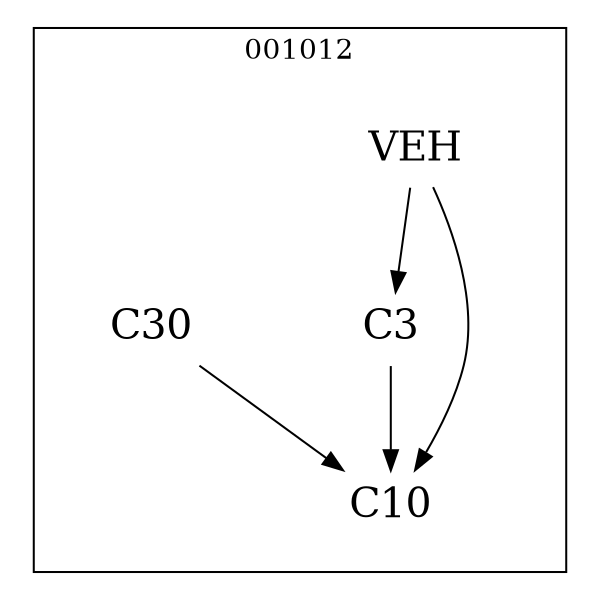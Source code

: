 strict digraph DAGS {
	size = "4,4!" ; ratio ="fill"; subgraph cluster_0{
			labeldoc = "t";
			label = "001012";node	[label= VEH, shape = plaintext, fontsize=20] VEH;node	[label= C3, shape = plaintext, fontsize=20] C3;node	[label= C10, shape = plaintext, fontsize=20] C10;node	[label= C30, shape = plaintext, fontsize=20] C30;
VEH->C3;
VEH->C10;
C3->C10;
C30->C10;
	}}